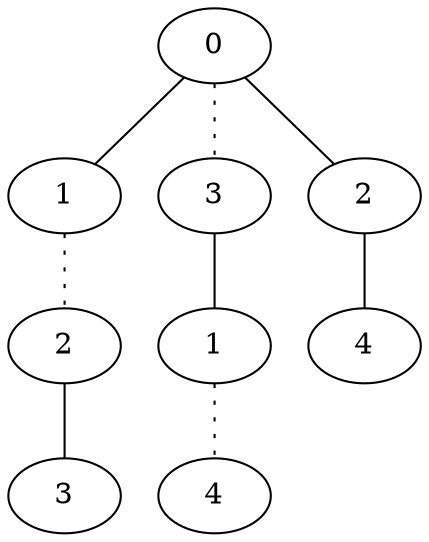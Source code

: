 graph {
a0[label=0];
a1[label=1];
a2[label=2];
a3[label=3];
a4[label=3];
a5[label=1];
a6[label=4];
a7[label=2];
a8[label=4];
a0 -- a1;
a0 -- a4 [style=dotted];
a0 -- a7;
a1 -- a2 [style=dotted];
a2 -- a3;
a4 -- a5;
a5 -- a6 [style=dotted];
a7 -- a8;
}

